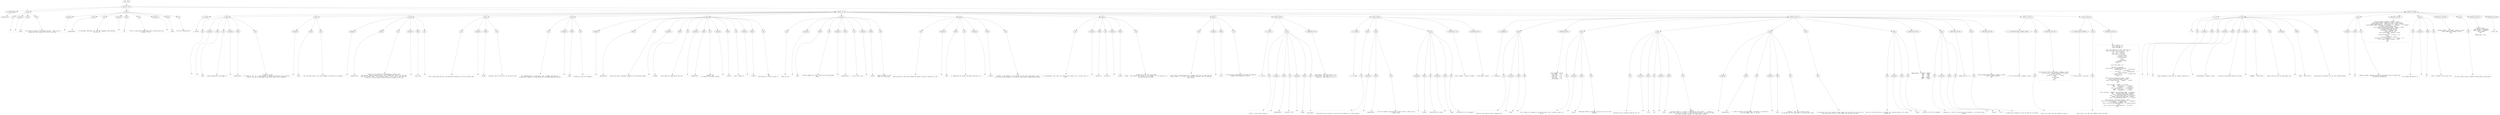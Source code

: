 digraph lpegNode {

node [fontname=Helvetica]
edge [style=dashed]

doc_0 [label="doc - 300"]


doc_0 -> { section_1}
{rank=same; section_1}

section_1 [label="section: 1-221"]


// END RANK doc_0

section_1 -> { header_2 prose_3 prose_4 section_5 section_6}
{rank=same; header_2 prose_3 prose_4 section_5 section_6}

header_2 [label="1 : Modeselektor"]

prose_3 [label="prose"]

prose_4 [label="prose"]

section_5 [label="section: 11-157"]

section_6 [label="section: 222-300"]


// END RANK section_1

header_2 -> leaf_7
leaf_7  [color=Gray,shape=rectangle,fontname=Inconsolata,label="* Modeselektor"]
// END RANK header_2

prose_3 -> { raw_8 prespace_9 literal_10 raw_11}
{rank=same; raw_8 prespace_9 literal_10 raw_11}

raw_8 [label="raw"]

prespace_9 [label="prespace"]

literal_10 [label="literal"]

raw_11 [label="raw"]


// END RANK prose_3

raw_8 -> leaf_12
leaf_12  [color=Gray,shape=rectangle,fontname=Inconsolata,label=""]
// END RANK raw_8

prespace_9 -> leaf_13
leaf_13  [color=Gray,shape=rectangle,fontname=Inconsolata,label=""]
// END RANK prespace_9

literal_10 -> leaf_14
leaf_14  [color=Gray,shape=rectangle,fontname=Inconsolata,label="femto"]
// END RANK literal_10

raw_11 -> leaf_15
leaf_15  [color=Gray,shape=rectangle,fontname=Inconsolata,label=" will hold all state for an terminal session.  Soon, we will
encapsulate that, making the library re-entrant.
"]
// END RANK raw_11

prose_4 -> { prespace_16 literal_17 raw_18 prespace_19 literal_20 raw_21 prespace_22 literal_23 raw_24}
{rank=same; prespace_16 literal_17 raw_18 prespace_19 literal_20 raw_21 prespace_22 literal_23 raw_24}

prespace_16 [label="prespace"]

literal_17 [label="literal"]

raw_18 [label="raw"]

prespace_19 [label="prespace"]

literal_20 [label="literal"]

raw_21 [label="raw"]

prespace_22 [label="prespace"]

literal_23 [label="literal"]

raw_24 [label="raw"]


// END RANK prose_4

prespace_16 -> leaf_25
leaf_25  [color=Gray,shape=rectangle,fontname=Inconsolata,label=""]
// END RANK prespace_16

literal_17 -> leaf_26
leaf_26  [color=Gray,shape=rectangle,fontname=Inconsolata,label="modeselektor"]
// END RANK literal_17

raw_18 -> leaf_27
leaf_27  [color=Gray,shape=rectangle,fontname=Inconsolata,label=" is the modal interpreter for the repl language, which becomes
the core of"]
// END RANK raw_18

prespace_19 -> leaf_28
leaf_28  [color=Gray,shape=rectangle,fontname=Inconsolata,label=" "]
// END RANK prespace_19

literal_20 -> leaf_29
leaf_29  [color=Gray,shape=rectangle,fontname=Inconsolata,label="ed"]
// END RANK literal_20

raw_21 -> leaf_30
leaf_30  [color=Gray,shape=rectangle,fontname=Inconsolata,label=".  This is a glorified lookup table with a state switch and
a pointer to the"]
// END RANK raw_21

prespace_22 -> leaf_31
leaf_31  [color=Gray,shape=rectangle,fontname=Inconsolata,label=" "]
// END RANK prespace_22

literal_23 -> leaf_32
leaf_32  [color=Gray,shape=rectangle,fontname=Inconsolata,label="femto"]
// END RANK literal_23

raw_24 -> leaf_33
leaf_33  [color=Gray,shape=rectangle,fontname=Inconsolata,label="cell we're operating on.

"]
// END RANK raw_24

section_5 -> { header_34 prose_35 prose_36 prose_37 prose_38 prose_39 prose_40 prose_41 prose_42 prose_43 prose_44 section_45 section_46 section_47 section_48 section_49}
{rank=same; header_34 prose_35 prose_36 prose_37 prose_38 prose_39 prose_40 prose_41 prose_42 prose_43 prose_44 section_45 section_46 section_47 section_48 section_49}

header_34 [label="2 : Design"]

prose_35 [label="prose"]

prose_36 [label="prose"]

prose_37 [label="prose"]

prose_38 [label="prose"]

prose_39 [label="prose"]

prose_40 [label="prose"]

prose_41 [label="prose"]

prose_42 [label="prose"]

prose_43 [label="prose"]

prose_44 [label="prose"]

section_45 [label="section: 56-67"]

section_46 [label="section: 68-85"]

section_47 [label="section: 86-142"]

section_48 [label="section: 143-157"]

section_49 [label="section: 158-221"]


// END RANK section_5

header_34 -> leaf_50
leaf_50  [color=Gray,shape=rectangle,fontname=Inconsolata,label="** Design"]
// END RANK header_34

prose_35 -> { raw_51 prespace_52 literal_53 raw_54 prespace_55 literal_56 raw_57}
{rank=same; raw_51 prespace_52 literal_53 raw_54 prespace_55 literal_56 raw_57}

raw_51 [label="raw"]

prespace_52 [label="prespace"]

literal_53 [label="literal"]

raw_54 [label="raw"]

prespace_55 [label="prespace"]

literal_56 [label="literal"]

raw_57 [label="raw"]


// END RANK prose_35

raw_51 -> leaf_58
leaf_58  [color=Gray,shape=rectangle,fontname=Inconsolata,label="

 "]
// END RANK raw_51

prespace_52 -> leaf_59
leaf_59  [color=Gray,shape=rectangle,fontname=Inconsolata,label=" "]
// END RANK prespace_52

literal_53 -> leaf_60
leaf_60  [color=Gray,shape=rectangle,fontname=Inconsolata,label="femto"]
// END RANK literal_53

raw_54 -> leaf_61
leaf_61  [color=Gray,shape=rectangle,fontname=Inconsolata,label=" passes keystrokes as messages to"]
// END RANK raw_54

prespace_55 -> leaf_62
leaf_62  [color=Gray,shape=rectangle,fontname=Inconsolata,label=" "]
// END RANK prespace_55

literal_56 -> leaf_63
leaf_63  [color=Gray,shape=rectangle,fontname=Inconsolata,label="modeselektor"]
// END RANK literal_56

raw_57 -> leaf_64
leaf_64  [color=Gray,shape=rectangle,fontname=Inconsolata,label=".  It does no writes
to stdout at all.  It is smart enough to categorize and parse various device
reports, but has no knowledge of why those reports were requested.
"]
// END RANK raw_57

prose_36 -> { prespace_65 literal_66 raw_67}
{rank=same; prespace_65 literal_66 raw_67}

prespace_65 [label="prespace"]

literal_66 [label="literal"]

raw_67 [label="raw"]


// END RANK prose_36

prespace_65 -> leaf_68
leaf_68  [color=Gray,shape=rectangle,fontname=Inconsolata,label=""]
// END RANK prespace_65

literal_66 -> leaf_69
leaf_69  [color=Gray,shape=rectangle,fontname=Inconsolata,label="femto"]
// END RANK literal_66

raw_67 -> leaf_70
leaf_70  [color=Gray,shape=rectangle,fontname=Inconsolata,label=" runs the event loop, so all other members are pulled in as modules.
"]
// END RANK raw_67

prose_37 -> { prespace_71 literal_72 raw_73 prespace_74 literal_75 raw_76}
{rank=same; prespace_71 literal_72 raw_73 prespace_74 literal_75 raw_76}

prespace_71 [label="prespace"]

literal_72 [label="literal"]

raw_73 [label="raw"]

prespace_74 [label="prespace"]

literal_75 [label="literal"]

raw_76 [label="raw"]


// END RANK prose_37

prespace_71 -> leaf_77
leaf_77  [color=Gray,shape=rectangle,fontname=Inconsolata,label=""]
// END RANK prespace_71

literal_72 -> leaf_78
leaf_78  [color=Gray,shape=rectangle,fontname=Inconsolata,label="modeselektor"]
// END RANK literal_72

raw_73 -> leaf_79
leaf_79  [color=Gray,shape=rectangle,fontname=Inconsolata,label=" takes care of system-level housekeeping: opening files
and sockets, keeping command history, fuzzy completion, and has its own eval
loop off the main track.  For evaluating lines, it will call a small executor,
so that in a little while we can put the user program in its own"]
// END RANK raw_73

prespace_74 -> leaf_80
leaf_80  [color=Gray,shape=rectangle,fontname=Inconsolata,label=" "]
// END RANK prespace_74

literal_75 -> leaf_81
leaf_81  [color=Gray,shape=rectangle,fontname=Inconsolata,label="LuaL_state"]
// END RANK literal_75

raw_76 -> leaf_82
leaf_82  [color=Gray,shape=rectangle,fontname=Inconsolata,label=".
"]
// END RANK raw_76

prose_38 -> { raw_83 prespace_84 literal_85 raw_86}
{rank=same; raw_83 prespace_84 literal_85 raw_86}

raw_83 [label="raw"]

prespace_84 [label="prespace"]

literal_85 [label="literal"]

raw_86 [label="raw"]


// END RANK prose_38

raw_83 -> leaf_87
leaf_87  [color=Gray,shape=rectangle,fontname=Inconsolata,label="
This is both good practice, and absolutely necessary if we are to REPL other"]
// END RANK raw_83

prespace_84 -> leaf_88
leaf_88  [color=Gray,shape=rectangle,fontname=Inconsolata,label=""]
// END RANK prespace_84

literal_85 -> leaf_89
leaf_89  [color=Gray,shape=rectangle,fontname=Inconsolata,label="bridge"]
// END RANK literal_85

raw_86 -> leaf_90
leaf_90  [color=Gray,shape=rectangle,fontname=Inconsolata,label=" programs, each of which has its own event loop.
"]
// END RANK raw_86

prose_39 -> { raw_91 prespace_92 literal_93 raw_94}
{rank=same; raw_91 prespace_92 literal_93 raw_94}

raw_91 [label="raw"]

prespace_92 [label="prespace"]

literal_93 [label="literal"]

raw_94 [label="raw"]


// END RANK prose_39

raw_91 -> leaf_95
leaf_95  [color=Gray,shape=rectangle,fontname=Inconsolata,label="
The implementation is essentially a VM.  Category and value are
successively looked up in jump tables and the method applied with the"]
// END RANK raw_91

prespace_92 -> leaf_96
leaf_96  [color=Gray,shape=rectangle,fontname=Inconsolata,label=" "]
// END RANK prespace_92

literal_93 -> leaf_97
leaf_97  [color=Gray,shape=rectangle,fontname=Inconsolata,label="modeS"]
// END RANK literal_93

raw_94 -> leaf_98
leaf_98  [color=Gray,shape=rectangle,fontname=Inconsolata,label="
instance as the first argument.
"]
// END RANK raw_94

prose_40 -> { prespace_99 literal_100 raw_101 prespace_102 literal_103 raw_104 prespace_105 literal_106 raw_107 prespace_108 literal_109 raw_110 prespace_111 literal_112 raw_113}
{rank=same; prespace_99 literal_100 raw_101 prespace_102 literal_103 raw_104 prespace_105 literal_106 raw_107 prespace_108 literal_109 raw_110 prespace_111 literal_112 raw_113}

prespace_99 [label="prespace"]

literal_100 [label="literal"]

raw_101 [label="raw"]

prespace_102 [label="prespace"]

literal_103 [label="literal"]

raw_104 [label="raw"]

prespace_105 [label="prespace"]

literal_106 [label="literal"]

raw_107 [label="raw"]

prespace_108 [label="prespace"]

literal_109 [label="literal"]

raw_110 [label="raw"]

prespace_111 [label="prespace"]

literal_112 [label="literal"]

raw_113 [label="raw"]


// END RANK prose_40

prespace_99 -> leaf_114
leaf_114  [color=Gray,shape=rectangle,fontname=Inconsolata,label=""]
// END RANK prespace_99

literal_100 -> leaf_115
leaf_115  [color=Gray,shape=rectangle,fontname=Inconsolata,label="modeselektor"]
// END RANK literal_100

raw_101 -> leaf_116
leaf_116  [color=Gray,shape=rectangle,fontname=Inconsolata,label=" passes any edit or movement commands to an internally-owned"]
// END RANK raw_101

prespace_102 -> leaf_117
leaf_117  [color=Gray,shape=rectangle,fontname=Inconsolata,label=""]
// END RANK prespace_102

literal_103 -> leaf_118
leaf_118  [color=Gray,shape=rectangle,fontname=Inconsolata,label="linebuf"]
// END RANK literal_103

raw_104 -> leaf_119
leaf_119  [color=Gray,shape=rectangle,fontname=Inconsolata,label=", which keeps all modeling of the line. "]
// END RANK raw_104

prespace_105 -> leaf_120
leaf_120  [color=Gray,shape=rectangle,fontname=Inconsolata,label=" "]
// END RANK prespace_105

literal_106 -> leaf_121
leaf_121  [color=Gray,shape=rectangle,fontname=Inconsolata,label="modeselektor"]
// END RANK literal_106

raw_107 -> leaf_122
leaf_122  [color=Gray,shape=rectangle,fontname=Inconsolata,label=" decides when
to repaint the screen, calling"]
// END RANK raw_107

prespace_108 -> leaf_123
leaf_123  [color=Gray,shape=rectangle,fontname=Inconsolata,label=" "]
// END RANK prespace_108

literal_109 -> leaf_124
leaf_124  [color=Gray,shape=rectangle,fontname=Inconsolata,label="rainbuf"]
// END RANK literal_109

raw_110 -> leaf_125
leaf_125  [color=Gray,shape=rectangle,fontname=Inconsolata,label=" with a region of"]
// END RANK raw_110

prespace_111 -> leaf_126
leaf_126  [color=Gray,shape=rectangle,fontname=Inconsolata,label=" "]
// END RANK prespace_111

literal_112 -> leaf_127
leaf_127  [color=Gray,shape=rectangle,fontname=Inconsolata,label="linebuf"]
// END RANK literal_112

raw_113 -> leaf_128
leaf_128  [color=Gray,shape=rectangle,fontname=Inconsolata,label=" and
instructions as to how to paint it.
"]
// END RANK raw_113

prose_41 -> { raw_129 prespace_130 literal_131 raw_132 prespace_133 literal_134 raw_135 prespace_136 literal_137 raw_138}
{rank=same; raw_129 prespace_130 literal_131 raw_132 prespace_133 literal_134 raw_135 prespace_136 literal_137 raw_138}

raw_129 [label="raw"]

prespace_130 [label="prespace"]

literal_131 [label="literal"]

raw_132 [label="raw"]

prespace_133 [label="prespace"]

literal_134 [label="literal"]

raw_135 [label="raw"]

prespace_136 [label="prespace"]

literal_137 [label="literal"]

raw_138 [label="raw"]


// END RANK prose_41

raw_129 -> leaf_139
leaf_139  [color=Gray,shape=rectangle,fontname=Inconsolata,label="
There is one"]
// END RANK raw_129

prespace_130 -> leaf_140
leaf_140  [color=Gray,shape=rectangle,fontname=Inconsolata,label=" "]
// END RANK prespace_130

literal_131 -> leaf_141
leaf_141  [color=Gray,shape=rectangle,fontname=Inconsolata,label="deck"]
// END RANK literal_131

raw_132 -> leaf_142
leaf_142  [color=Gray,shape=rectangle,fontname=Inconsolata,label=" instance member per screen, which tiles the available
space. "]
// END RANK raw_132

prespace_133 -> leaf_143
leaf_143  [color=Gray,shape=rectangle,fontname=Inconsolata,label=" "]
// END RANK prespace_133

literal_134 -> leaf_144
leaf_144  [color=Gray,shape=rectangle,fontname=Inconsolata,label="modeselektor"]
// END RANK literal_134

raw_135 -> leaf_145
leaf_145  [color=Gray,shape=rectangle,fontname=Inconsolata,label=" is the writer, and"]
// END RANK raw_135

prespace_136 -> leaf_146
leaf_146  [color=Gray,shape=rectangle,fontname=Inconsolata,label=" "]
// END RANK prespace_136

literal_137 -> leaf_147
leaf_147  [color=Gray,shape=rectangle,fontname=Inconsolata,label="rainbuf"]
// END RANK literal_137

raw_138 -> leaf_148
leaf_148  [color=Gray,shape=rectangle,fontname=Inconsolata,label=" holds a pointer to the
table for read access.
"]
// END RANK raw_138

prose_42 -> { raw_149 prespace_150 literal_151 raw_152 prespace_153 literal_154 raw_155}
{rank=same; raw_149 prespace_150 literal_151 raw_152 prespace_153 literal_154 raw_155}

raw_149 [label="raw"]

prespace_150 [label="prespace"]

literal_151 [label="literal"]

raw_152 [label="raw"]

prespace_153 [label="prespace"]

literal_154 [label="literal"]

raw_155 [label="raw"]


// END RANK prose_42

raw_149 -> leaf_156
leaf_156  [color=Gray,shape=rectangle,fontname=Inconsolata,label="
When we have our fancy parse engine and quipu structure, linebuf will call"]
// END RANK raw_149

prespace_150 -> leaf_157
leaf_157  [color=Gray,shape=rectangle,fontname=Inconsolata,label=""]
// END RANK prespace_150

literal_151 -> leaf_158
leaf_158  [color=Gray,shape=rectangle,fontname=Inconsolata,label="comb"]
// END RANK literal_151

raw_152 -> leaf_159
leaf_159  [color=Gray,shape=rectangle,fontname=Inconsolata,label=" to redecorate the syntax tree before passing it to"]
// END RANK raw_152

prespace_153 -> leaf_160
leaf_160  [color=Gray,shape=rectangle,fontname=Inconsolata,label=" "]
// END RANK prespace_153

literal_154 -> leaf_161
leaf_161  [color=Gray,shape=rectangle,fontname=Inconsolata,label="rainbuf"]
// END RANK literal_154

raw_155 -> leaf_162
leaf_162  [color=Gray,shape=rectangle,fontname=Inconsolata,label=" for
markup.  At the moment I'm just going to write some crude lexers, which
will be more than enough for Clu and Lua, which have straightforward syntax.
"]
// END RANK raw_155

prose_43 -> { raw_163 prespace_164 literal_165 raw_166 prespace_167 literal_168 raw_169}
{rank=same; raw_163 prespace_164 literal_165 raw_166 prespace_167 literal_168 raw_169}

raw_163 [label="raw"]

prespace_164 [label="prespace"]

literal_165 [label="literal"]

raw_166 [label="raw"]

prespace_167 [label="prespace"]

literal_168 [label="literal"]

raw_169 [label="raw"]


// END RANK prose_43

raw_163 -> leaf_170
leaf_170  [color=Gray,shape=rectangle,fontname=Inconsolata,label="
An intermediate step could just squeeze the linebuf into a string, parse it
with"]
// END RANK raw_163

prespace_164 -> leaf_171
leaf_171  [color=Gray,shape=rectangle,fontname=Inconsolata,label=" "]
// END RANK prespace_164

literal_165 -> leaf_172
leaf_172  [color=Gray,shape=rectangle,fontname=Inconsolata,label="esplalier"]
// END RANK literal_165

raw_166 -> leaf_173
leaf_173  [color=Gray,shape=rectangle,fontname=Inconsolata,label=" and emit a"]
// END RANK raw_166

prespace_167 -> leaf_174
leaf_174  [color=Gray,shape=rectangle,fontname=Inconsolata,label=" "]
// END RANK prespace_167

literal_168 -> leaf_175
leaf_175  [color=Gray,shape=rectangle,fontname=Inconsolata,label="rainbuf"]
// END RANK literal_168

raw_169 -> leaf_176
leaf_176  [color=Gray,shape=rectangle,fontname=Inconsolata,label=" through the usual recursive method
lookup.  The problem isn't speed, not for a REPL, it's not having error
recovery parsing available.
"]
// END RANK raw_169

prose_44 -> { raw_177 prespace_178 literal_179 raw_180}
{rank=same; raw_177 prespace_178 literal_179 raw_180}

raw_177 [label="raw"]

prespace_178 [label="prespace"]

literal_179 [label="literal"]

raw_180 [label="raw"]


// END RANK prose_44

raw_177 -> leaf_181
leaf_181  [color=Gray,shape=rectangle,fontname=Inconsolata,label="
I will likely content myself with a grammar that kicks in when the user
presses return.  I'll want that to perform rewrites (such as removing
outer-level"]
// END RANK raw_177

prespace_178 -> leaf_182
leaf_182  [color=Gray,shape=rectangle,fontname=Inconsolata,label=" "]
// END RANK prespace_178

literal_179 -> leaf_183
leaf_183  [color=Gray,shape=rectangle,fontname=Inconsolata,label="local"]
// END RANK literal_179

raw_180 -> leaf_184
leaf_184  [color=Gray,shape=rectangle,fontname=Inconsolata,label="s to facilicate copy-pasting) and keep the readline
grammar from becoming too ad-hoc.

"]
// END RANK raw_180

section_45 -> { header_185 prose_186 codeblock_187}
{rank=same; header_185 prose_186 codeblock_187}

header_185 [label="4 : asserts"]

prose_186 [label="prose"]

codeblock_187 [label="code block 61-65"]


// END RANK section_45

header_185 -> leaf_188
leaf_188  [color=Gray,shape=rectangle,fontname=Inconsolata,label="**** asserts"]
// END RANK header_185

prose_186 -> { raw_189 prespace_190 literal_191 raw_192 prespace_193 literal_194 raw_195}
{rank=same; raw_189 prespace_190 literal_191 raw_192 prespace_193 literal_194 raw_195}

raw_189 [label="raw"]

prespace_190 [label="prespace"]

literal_191 [label="literal"]

raw_192 [label="raw"]

prespace_193 [label="prespace"]

literal_194 [label="literal"]

raw_195 [label="raw"]


// END RANK prose_186

raw_189 -> leaf_196
leaf_196  [color=Gray,shape=rectangle,fontname=Inconsolata,label="

  There is little sense running"]
// END RANK raw_189

prespace_190 -> leaf_197
leaf_197  [color=Gray,shape=rectangle,fontname=Inconsolata,label=" "]
// END RANK prespace_190

literal_191 -> leaf_198
leaf_198  [color=Gray,shape=rectangle,fontname=Inconsolata,label="modeselektor"]
// END RANK literal_191

raw_192 -> leaf_199
leaf_199  [color=Gray,shape=rectangle,fontname=Inconsolata,label=" outside of the"]
// END RANK raw_192

prespace_193 -> leaf_200
leaf_200  [color=Gray,shape=rectangle,fontname=Inconsolata,label=" "]
// END RANK prespace_193

literal_194 -> leaf_201
leaf_201  [color=Gray,shape=rectangle,fontname=Inconsolata,label="bridge"]
// END RANK literal_194

raw_195 -> leaf_202
leaf_202  [color=Gray,shape=rectangle,fontname=Inconsolata,label="
environment.
"]
// END RANK raw_195

codeblock_187 -> leaf_203
leaf_203  [color=Gray,shape=rectangle,fontname=Inconsolata,label="assert(meta, \"must have meta in _G\")
assert(write, \"must have write in _G\")
assert(ts, \"must have ts in _G\")"]
// END RANK codeblock_187

section_46 -> { header_204 prose_205 prose_206 prose_207 codeblock_208 codeblock_209}
{rank=same; header_204 prose_205 prose_206 prose_207 codeblock_208 codeblock_209}

header_204 [label="4 : includes"]

prose_205 [label="prose"]

prose_206 [label="prose"]

prose_207 [label="prose"]

codeblock_208 [label="code block 77-79"]

codeblock_209 [label="code block 81-83"]


// END RANK section_46

header_204 -> leaf_210
leaf_210  [color=Gray,shape=rectangle,fontname=Inconsolata,label="**** includes"]
// END RANK header_204

prose_205 -> { raw_211}
{rank=same; raw_211}

raw_211 [label="raw"]


// END RANK prose_205

raw_211 -> leaf_212
leaf_212  [color=Gray,shape=rectangle,fontname=Inconsolata,label="

The easiest way to go mad in concurrent environments is to share memory.
"]
// END RANK raw_211

prose_206 -> { prespace_213 literal_214 raw_215}
{rank=same; prespace_213 literal_214 raw_215}

prespace_213 [label="prespace"]

literal_214 [label="literal"]

raw_215 [label="raw"]


// END RANK prose_206

prespace_213 -> leaf_216
leaf_216  [color=Gray,shape=rectangle,fontname=Inconsolata,label=""]
// END RANK prespace_213

literal_214 -> leaf_217
leaf_217  [color=Gray,shape=rectangle,fontname=Inconsolata,label="modeselektor"]
// END RANK literal_214

raw_215 -> leaf_218
leaf_218  [color=Gray,shape=rectangle,fontname=Inconsolata,label=" will own linebuf, and eventually txtbuf, unless I come up with
a better idea.
"]
// END RANK raw_215

prose_207 -> { prespace_219 literal_220 raw_221 prespace_222 literal_223 raw_224}
{rank=same; prespace_219 literal_220 raw_221 prespace_222 literal_223 raw_224}

prespace_219 [label="prespace"]

literal_220 [label="literal"]

raw_221 [label="raw"]

prespace_222 [label="prespace"]

literal_223 [label="literal"]

raw_224 [label="raw"]


// END RANK prose_207

prespace_219 -> leaf_225
leaf_225  [color=Gray,shape=rectangle,fontname=Inconsolata,label=""]
// END RANK prespace_219

literal_220 -> leaf_226
leaf_226  [color=Gray,shape=rectangle,fontname=Inconsolata,label="rainbuf"]
// END RANK literal_220

raw_221 -> leaf_227
leaf_227  [color=Gray,shape=rectangle,fontname=Inconsolata,label=" should be built inside"]
// END RANK raw_221

prespace_222 -> leaf_228
leaf_228  [color=Gray,shape=rectangle,fontname=Inconsolata,label=" "]
// END RANK prespace_222

literal_223 -> leaf_229
leaf_229  [color=Gray,shape=rectangle,fontname=Inconsolata,label="femto"]
// END RANK literal_223

raw_224 -> leaf_230
leaf_230  [color=Gray,shape=rectangle,fontname=Inconsolata,label=" and passed in as an argument.
"]
// END RANK raw_224

codeblock_208 -> leaf_231
leaf_231  [color=Gray,shape=rectangle,fontname=Inconsolata,label="local Linebuf = require \"linebuf\""]
// END RANK codeblock_208

codeblock_209 -> leaf_232
leaf_232  [color=Gray,shape=rectangle,fontname=Inconsolata,label="local ModeS = meta()"]
// END RANK codeblock_209

section_47 -> { header_233 prose_234 codeblock_235 prose_236 prose_237 prose_238 prose_239 prose_240 codeblock_241 prose_242 codeblock_243 prose_244 codeblock_245}
{rank=same; header_233 prose_234 codeblock_235 prose_236 prose_237 prose_238 prose_239 prose_240 codeblock_241 prose_242 codeblock_243 prose_244 codeblock_245}

header_233 [label="3 : Categories"]

prose_234 [label="prose"]

codeblock_235 [label="code block 90-97"]

prose_236 [label="prose"]

prose_237 [label="prose"]

prose_238 [label="prose"]

prose_239 [label="prose"]

prose_240 [label="prose"]

codeblock_241 [label="code block 118-125"]

prose_242 [label="prose"]

codeblock_243 [label="code block 130-132"]

prose_244 [label="prose"]

codeblock_245 [label="code block 136-140"]


// END RANK section_47

header_233 -> leaf_246
leaf_246  [color=Gray,shape=rectangle,fontname=Inconsolata,label="*** Categories"]
// END RANK header_233

prose_234 -> { raw_247 prespace_248 literal_249 raw_250}
{rank=same; raw_247 prespace_248 literal_249 raw_250}

raw_247 [label="raw"]

prespace_248 [label="prespace"]

literal_249 [label="literal"]

raw_250 [label="raw"]


// END RANK prose_234

raw_247 -> leaf_251
leaf_251  [color=Gray,shape=rectangle,fontname=Inconsolata,label="

These are the types of event recognized by"]
// END RANK raw_247

prespace_248 -> leaf_252
leaf_252  [color=Gray,shape=rectangle,fontname=Inconsolata,label=" "]
// END RANK prespace_248

literal_249 -> leaf_253
leaf_253  [color=Gray,shape=rectangle,fontname=Inconsolata,label="femto"]
// END RANK literal_249

raw_250 -> leaf_254
leaf_254  [color=Gray,shape=rectangle,fontname=Inconsolata,label=".
"]
// END RANK raw_250

codeblock_235 -> leaf_255
leaf_255  [color=Gray,shape=rectangle,fontname=Inconsolata,label="local INSERT = meta()
local NAV    = {}
local CTRL   = {}
local ALT    = {}
local FN     = {}
local MOUSE  = {}"]
// END RANK codeblock_235

prose_236 -> { raw_256 prespace_257 literal_258 raw_259}
{rank=same; raw_256 prespace_257 literal_258 raw_259}

raw_256 [label="raw"]

prespace_257 [label="prespace"]

literal_258 [label="literal"]

raw_259 [label="raw"]


// END RANK prose_236

raw_256 -> leaf_260
leaf_260  [color=Gray,shape=rectangle,fontname=Inconsolata,label="
Color schemes are supposed to be one-and-done, and I strongly suspect we
have a"]
// END RANK raw_256

prespace_257 -> leaf_261
leaf_261  [color=Gray,shape=rectangle,fontname=Inconsolata,label=" "]
// END RANK prespace_257

literal_258 -> leaf_262
leaf_262  [color=Gray,shape=rectangle,fontname=Inconsolata,label="__concat"]
// END RANK literal_258

raw_259 -> leaf_263
leaf_263  [color=Gray,shape=rectangle,fontname=Inconsolata,label=" dominated workflow, although I have yet to turn on the
profiler.
"]
// END RANK raw_259

prose_237 -> { raw_264 prespace_265 literal_266 raw_267 prespace_268 literal_269 raw_270}
{rank=same; raw_264 prespace_265 literal_266 raw_267 prespace_268 literal_269 raw_270}

raw_264 [label="raw"]

prespace_265 [label="prespace"]

literal_266 [label="literal"]

raw_267 [label="raw"]

prespace_268 [label="prespace"]

literal_269 [label="literal"]

raw_270 [label="raw"]


// END RANK prose_237

raw_264 -> leaf_271
leaf_271  [color=Gray,shape=rectangle,fontname=Inconsolata,label="
Therefore we use reference equality for the"]
// END RANK raw_264

prespace_265 -> leaf_272
leaf_272  [color=Gray,shape=rectangle,fontname=Inconsolata,label=" "]
// END RANK prespace_265

literal_266 -> leaf_273
leaf_273  [color=Gray,shape=rectangle,fontname=Inconsolata,label="color"]
// END RANK literal_266

raw_267 -> leaf_274
leaf_274  [color=Gray,shape=rectangle,fontname=Inconsolata,label=" and"]
// END RANK raw_267

prespace_268 -> leaf_275
leaf_275  [color=Gray,shape=rectangle,fontname=Inconsolata,label=" "]
// END RANK prespace_268

literal_269 -> leaf_276
leaf_276  [color=Gray,shape=rectangle,fontname=Inconsolata,label="hints"]
// END RANK literal_269

raw_270 -> leaf_277
leaf_277  [color=Gray,shape=rectangle,fontname=Inconsolata,label=" tables.
Switching themes is a matter of repopulating those tables.  I intend to
isolate this within an instance so that multiple terminals can each run their
own theme, through a simple 'fat inheritance' method.
"]
// END RANK raw_270

prose_238 -> { prespace_278 literal_279 raw_280 prespace_281 italic_282 raw_283}
{rank=same; prespace_278 literal_279 raw_280 prespace_281 italic_282 raw_283}

prespace_278 [label="prespace"]

literal_279 [label="literal"]

raw_280 [label="raw"]

prespace_281 [label="prespace"]

italic_282 [label="italic"]

raw_283 [label="raw"]


// END RANK prose_238

prespace_278 -> leaf_284
leaf_284  [color=Gray,shape=rectangle,fontname=Inconsolata,label=""]
// END RANK prespace_278

literal_279 -> leaf_285
leaf_285  [color=Gray,shape=rectangle,fontname=Inconsolata,label="modeselektor"]
// END RANK literal_279

raw_280 -> leaf_286
leaf_286  [color=Gray,shape=rectangle,fontname=Inconsolata,label=" is what you might call hypermodal. Everything is isolated in
its own lookup, that is, we use"]
// END RANK raw_280

prespace_281 -> leaf_287
leaf_287  [color=Gray,shape=rectangle,fontname=Inconsolata,label=" "]
// END RANK prespace_281

italic_282 -> leaf_288
leaf_288  [color=Gray,shape=rectangle,fontname=Inconsolata,label="value"]
// END RANK italic_282

raw_283 -> leaf_289
leaf_289  [color=Gray,shape=rectangle,fontname=Inconsolata,label=" equality.  This lets us pass strings
as messages and use jump tables to resolve most things.
"]
// END RANK raw_283

prose_239 -> { raw_290}
{rank=same; raw_290}

raw_290 [label="raw"]


// END RANK prose_239

raw_290 -> leaf_291
leaf_291  [color=Gray,shape=rectangle,fontname=Inconsolata,label="
It typically runs at the speed of human fingers and can afford to be much less
efficient than it will be, even before the JIT gets involved.
"]
// END RANK raw_290

prose_240 -> { raw_292 prespace_293 literal_294 raw_295}
{rank=same; raw_292 prespace_293 literal_294 raw_295}

raw_292 [label="raw"]

prespace_293 [label="prespace"]

literal_294 [label="literal"]

raw_295 [label="raw"]


// END RANK prose_240

raw_292 -> leaf_296
leaf_296  [color=Gray,shape=rectangle,fontname=Inconsolata,label="
Note also that everything is a method, our dispatch pattern will always
include the"]
// END RANK raw_292

prespace_293 -> leaf_297
leaf_297  [color=Gray,shape=rectangle,fontname=Inconsolata,label=" "]
// END RANK prespace_293

literal_294 -> leaf_298
leaf_298  [color=Gray,shape=rectangle,fontname=Inconsolata,label="modeS"]
// END RANK literal_294

raw_295 -> leaf_299
leaf_299  [color=Gray,shape=rectangle,fontname=Inconsolata,label=" instance as the first argument.
"]
// END RANK raw_295

codeblock_241 -> leaf_300
leaf_300  [color=Gray,shape=rectangle,fontname=Inconsolata,label="ModeS.modes = { INSERT = INSERT,
                NAV    = NAV,
                CTRL   = CTRL,
                ALT    = ALT,
                MOUSE  = MOUSE,
                NYI    = true }"]
// END RANK codeblock_241

prose_242 -> { raw_301 prespace_302 literal_303 raw_304}
{rank=same; raw_301 prespace_302 literal_303 raw_304}

raw_301 [label="raw"]

prespace_302 [label="prespace"]

literal_303 [label="literal"]

raw_304 [label="raw"]


// END RANK prose_242

raw_301 -> leaf_305
leaf_305  [color=Gray,shape=rectangle,fontname=Inconsolata,label="
Sometimes its useful to briefly override handlers, so we check values
against"]
// END RANK raw_301

prespace_302 -> leaf_306
leaf_306  [color=Gray,shape=rectangle,fontname=Inconsolata,label=" "]
// END RANK prespace_302

literal_303 -> leaf_307
leaf_307  [color=Gray,shape=rectangle,fontname=Inconsolata,label="special"]
// END RANK literal_303

raw_304 -> leaf_308
leaf_308  [color=Gray,shape=rectangle,fontname=Inconsolata,label=" first:
"]
// END RANK raw_304

codeblock_243 -> leaf_309
leaf_309  [color=Gray,shape=rectangle,fontname=Inconsolata,label="ModeS.special = {}"]
// END RANK codeblock_243

prose_244 -> { raw_310}
{rank=same; raw_310}

raw_310 [label="raw"]


// END RANK prose_244

raw_310 -> leaf_311
leaf_311  [color=Gray,shape=rectangle,fontname=Inconsolata,label="
A simple pass-through so we can see what we're missing.
"]
// END RANK raw_310

codeblock_245 -> leaf_312
leaf_312  [color=Gray,shape=rectangle,fontname=Inconsolata,label="function ModeS.default(modeS, category, value)
    return write(ts(value))
end"]
// END RANK codeblock_245

section_48 -> { header_313 prose_314 codeblock_315}
{rank=same; header_313 prose_314 codeblock_315}

header_313 [label="3 : self-insert(modeS, category, value)"]

prose_314 [label="prose"]

codeblock_315 [label="code block 147-156"]


// END RANK section_48

header_313 -> leaf_316
leaf_316  [color=Gray,shape=rectangle,fontname=Inconsolata,label="*** self-insert(modeS, category, value)"]
// END RANK header_313

prose_314 -> { raw_317}
{rank=same; raw_317}

raw_317 [label="raw"]


// END RANK prose_314

raw_317 -> leaf_318
leaf_318  [color=Gray,shape=rectangle,fontname=Inconsolata,label="

Inserts the value into the linebuf at cursor.
"]
// END RANK raw_317

codeblock_315 -> leaf_319
leaf_319  [color=Gray,shape=rectangle,fontname=Inconsolata,label="local function self_insert(modeS, category, value)
    local success =  modeS.linebuf:insert(value)
    if not success then
      write(\"no insert: \" .. value)
    else
      write(value)
    end
end"]
// END RANK codeblock_315

section_49 -> { header_320 prose_321 codeblock_322}
{rank=same; header_320 prose_321 codeblock_322}

header_320 [label="3 : status painter (colwrite)"]

prose_321 [label="prose"]

codeblock_322 [label="code block 162-220"]


// END RANK section_49

header_320 -> leaf_323
leaf_323  [color=Gray,shape=rectangle,fontname=Inconsolata,label="*** status painter (colwrite)"]
// END RANK header_320

prose_321 -> { raw_324}
{rank=same; raw_324}

raw_324 [label="raw"]


// END RANK prose_321

raw_324 -> leaf_325
leaf_325  [color=Gray,shape=rectangle,fontname=Inconsolata,label="

Time to port over the repl feedback code from femto.
"]
// END RANK raw_324

codeblock_322 -> leaf_326
leaf_326  [color=Gray,shape=rectangle,fontname=Inconsolata,label="local STATCOL = 81
local STAT_TOP = 1
local STAT_RUN = 2

-- more like jumpwrite at this point but w/e
local function colwrite(str, col, row)
   col = col or STATCOL
   row = row or STAT_TOP
   local dash = a.stash()
             .. a.cursor.hide()
             .. a.jump(row, col)
             .. a.erase.right()
             .. str
             .. a.pop()
             .. a.cursor.show()
   write(dash)
end

local STAT_ICON = \"◉ \"

function pr_mouse(m)
   local phrase = a.magenta(m.button) .. \": \"
                     .. a.bright(kind) .. \" \" .. ts(m.shift)
                     .. \" \" .. ts(m.meta)
                     .. \" \" .. ts(m.ctrl) .. \" \" .. ts(m.moving) .. \" \"
                     .. ts(m.scrolling) .. \" \"
                     .. a.cyan(m.col) .. \",\" .. a.cyan(m.row)
   return phrase
end

local function mk_paint(fragment, shade)
   return function(category, action)
      return shade(category .. fragment .. action)
   end
end

local act_map = { MOUSE  = pr_mouse,
                  NAV    = mk_paint(\": \", a.italic),
                  CTRL   = mk_paint(\": \", c.field),
                  ALT    = mk_paint(\": \", a.underscore),
                  INSERT = mk_paint(\": \", c.field),
                  NYI    = mk_paint(\": \", a.red)}

local icon_map = { MOUSE = mk_paint(STAT_ICON, c.userdata),
                   NAV   = mk_paint(STAT_ICON, a.magenta),
                   CTRL  = mk_paint(STAT_ICON, a.blue),
                   ALT   = mk_paint(STAT_ICON, c[\"function\"]),
                   INSERT = mk_paint(STAT_ICON, a.green),
                   NYI   = mk_paint(STAT_ICON .. \"! \", a.red) }

local function icon_paint(category, value)
   assert(icon_map[category], \"icon_paint NYI:\" .. category)
   if category == \"MOUSE\" then
      return colwrite(icon_map[category](\"\", pr_mouse(value)))
    end
   return colwrite(icon_map[category](\"\", ts(value)))
end"]
// END RANK codeblock_322

section_6 -> { header_327 prose_328 prose_329 codeblock_330 prose_331 codeblock_332 prose_333 codeblock_334 codeblock_335}
{rank=same; header_327 prose_328 prose_329 codeblock_330 prose_331 codeblock_332 prose_333 codeblock_334 codeblock_335}

header_327 [label="2 : act"]

prose_328 [label="prose"]

prose_329 [label="prose"]

codeblock_330 [label="code block 232-252"]

prose_331 [label="prose"]

codeblock_332 [label="code block 256-260"]

prose_333 [label="prose"]

codeblock_334 [label="code block 264-272"]

codeblock_335 [label="code block 274-276"]


// END RANK section_6

header_327 -> leaf_336
leaf_336  [color=Gray,shape=rectangle,fontname=Inconsolata,label="** act"]
// END RANK header_327

prose_328 -> { raw_337 prespace_338 literal_339 raw_340 prespace_341 literal_342 raw_343 prespace_344 literal_345 raw_346 prespace_347 literal_348 raw_349}
{rank=same; raw_337 prespace_338 literal_339 raw_340 prespace_341 literal_342 raw_343 prespace_344 literal_345 raw_346 prespace_347 literal_348 raw_349}

raw_337 [label="raw"]

prespace_338 [label="prespace"]

literal_339 [label="literal"]

raw_340 [label="raw"]

prespace_341 [label="prespace"]

literal_342 [label="literal"]

raw_343 [label="raw"]

prespace_344 [label="prespace"]

literal_345 [label="literal"]

raw_346 [label="raw"]

prespace_347 [label="prespace"]

literal_348 [label="literal"]

raw_349 [label="raw"]


// END RANK prose_328

raw_337 -> leaf_350
leaf_350  [color=Gray,shape=rectangle,fontname=Inconsolata,label=""]
// END RANK raw_337

prespace_338 -> leaf_351
leaf_351  [color=Gray,shape=rectangle,fontname=Inconsolata,label=""]
// END RANK prespace_338

literal_339 -> leaf_352
leaf_352  [color=Gray,shape=rectangle,fontname=Inconsolata,label="act"]
// END RANK literal_339

raw_340 -> leaf_353
leaf_353  [color=Gray,shape=rectangle,fontname=Inconsolata,label=" simply dispatches. Note that our common interfaces is"]
// END RANK raw_340

prespace_341 -> leaf_354
leaf_354  [color=Gray,shape=rectangle,fontname=Inconsolata,label=""]
// END RANK prespace_341

literal_342 -> leaf_355
leaf_355  [color=Gray,shape=rectangle,fontname=Inconsolata,label="method(modeS, category, value)"]
// END RANK literal_342

raw_343 -> leaf_356
leaf_356  [color=Gray,shape=rectangle,fontname=Inconsolata,label=", we need to distinguish betwen the tuple"]
// END RANK raw_343

prespace_344 -> leaf_357
leaf_357  [color=Gray,shape=rectangle,fontname=Inconsolata,label=""]
// END RANK prespace_344

literal_345 -> leaf_358
leaf_358  [color=Gray,shape=rectangle,fontname=Inconsolata,label="(\"INSERT\", \"SHIFT-LEFT\")"]
// END RANK literal_345

raw_346 -> leaf_359
leaf_359  [color=Gray,shape=rectangle,fontname=Inconsolata,label=" (which could arrive from copy-paste) and"]
// END RANK raw_346

prespace_347 -> leaf_360
leaf_360  [color=Gray,shape=rectangle,fontname=Inconsolata,label=""]
// END RANK prespace_347

literal_348 -> leaf_361
leaf_361  [color=Gray,shape=rectangle,fontname=Inconsolata,label="(\"NAV\", \"SHIFT-LEFT\")"]
// END RANK literal_348

raw_349 -> leaf_362
leaf_362  [color=Gray,shape=rectangle,fontname=Inconsolata,label=" and preserve information for our fall-through method.
"]
// END RANK raw_349

prose_329 -> { prespace_363 literal_364 raw_365}
{rank=same; prespace_363 literal_364 raw_365}

prespace_363 [label="prespace"]

literal_364 [label="literal"]

raw_365 [label="raw"]


// END RANK prose_329

prespace_363 -> leaf_366
leaf_366  [color=Gray,shape=rectangle,fontname=Inconsolata,label=""]
// END RANK prespace_363

literal_364 -> leaf_367
leaf_367  [color=Gray,shape=rectangle,fontname=Inconsolata,label="act"]
// END RANK literal_364

raw_365 -> leaf_368
leaf_368  [color=Gray,shape=rectangle,fontname=Inconsolata,label=" always succeeds, meaning we need some metatable action to absorb and
log anything unexpected.
"]
// END RANK raw_365

codeblock_330 -> leaf_369
leaf_369  [color=Gray,shape=rectangle,fontname=Inconsolata,label="function ModeS.act(modeS, category, value)
  assert(modeS.modes, \"modeS must have a modes table\")
  assert(modeS.special, \"modeS must have a special table\")
  assert(modeS.modes[category], \"no category \" .. category .. \" in modeS\")
   if modeS.special[value] then
      return modeS.special[value](modeS, category, value)
   elseif modeS.modes[category] then
      icon_paint(category, value)
      if category == \"INSERT\" then
         -- hard coded for now
         self_insert(modeS, category, value)
      end
      --colwrite(category .. ts(value), 1,2)
   else
      icon_paint(category, value)
      --colwrite(\"!! \" .. category .. \" \" .. value, 1, 2)
      return modeS:default(category, value)
   end
end"]
// END RANK codeblock_330

prose_331 -> { raw_370 prespace_371 literal_372 raw_373}
{rank=same; raw_370 prespace_371 literal_372 raw_373}

raw_370 [label="raw"]

prespace_371 [label="prespace"]

literal_372 [label="literal"]

raw_373 [label="raw"]


// END RANK prose_331

raw_370 -> leaf_374
leaf_374  [color=Gray,shape=rectangle,fontname=Inconsolata,label="
We include indirection in"]
// END RANK raw_370

prespace_371 -> leaf_375
leaf_375  [color=Gray,shape=rectangle,fontname=Inconsolata,label=" "]
// END RANK prespace_371

literal_372 -> leaf_376
leaf_376  [color=Gray,shape=rectangle,fontname=Inconsolata,label="act"]
// END RANK literal_372

raw_373 -> leaf_377
leaf_377  [color=Gray,shape=rectangle,fontname=Inconsolata,label=" itself, looking it up on each call:
"]
// END RANK raw_373

codeblock_332 -> leaf_378
leaf_378  [color=Gray,shape=rectangle,fontname=Inconsolata,label="function ModeS.__call(modeS, category, value)
  return modeS:act(category, value)
end"]
// END RANK codeblock_332

prose_333 -> { raw_379}
{rank=same; raw_379}

raw_379 [label="raw"]


// END RANK prose_333

raw_379 -> leaf_380
leaf_380  [color=Gray,shape=rectangle,fontname=Inconsolata,label="
This will need to take a complete config table at some point.
"]
// END RANK raw_379

codeblock_334 -> leaf_381
leaf_381  [color=Gray,shape=rectangle,fontname=Inconsolata,label="function new()
  local modeS = meta(ModeS)
  modeS.linebuf = Linebuf(1)
  return modeS
end

ModeS.idEst = new"]
// END RANK codeblock_334

codeblock_335 -> leaf_382
leaf_382  [color=Gray,shape=rectangle,fontname=Inconsolata,label="return new"]
// END RANK codeblock_335


}
